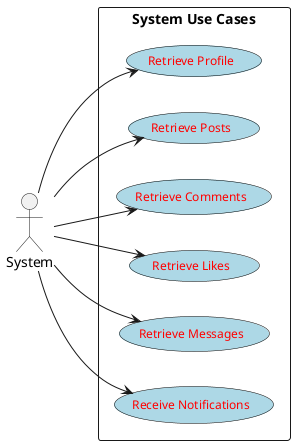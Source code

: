 @startuml
left to right direction
skinparam usecase {
   BackgroundColor LightBlue
   FontSize 12
   BorderColor Black
   FontColor Red
}
actor System

rectangle "System Use Cases" {
  usecase "Retrieve Profile"       as UC4
  usecase "Retrieve Posts"         as UC8
  usecase "Retrieve Comments"      as UC12
  usecase "Retrieve Likes"         as UC13
  usecase "Retrieve Messages"      as UC21
  usecase "Receive Notifications"  as UC23
}

System --> UC4
System --> UC8
System --> UC12
System --> UC13
System --> UC21
System --> UC23
@enduml
